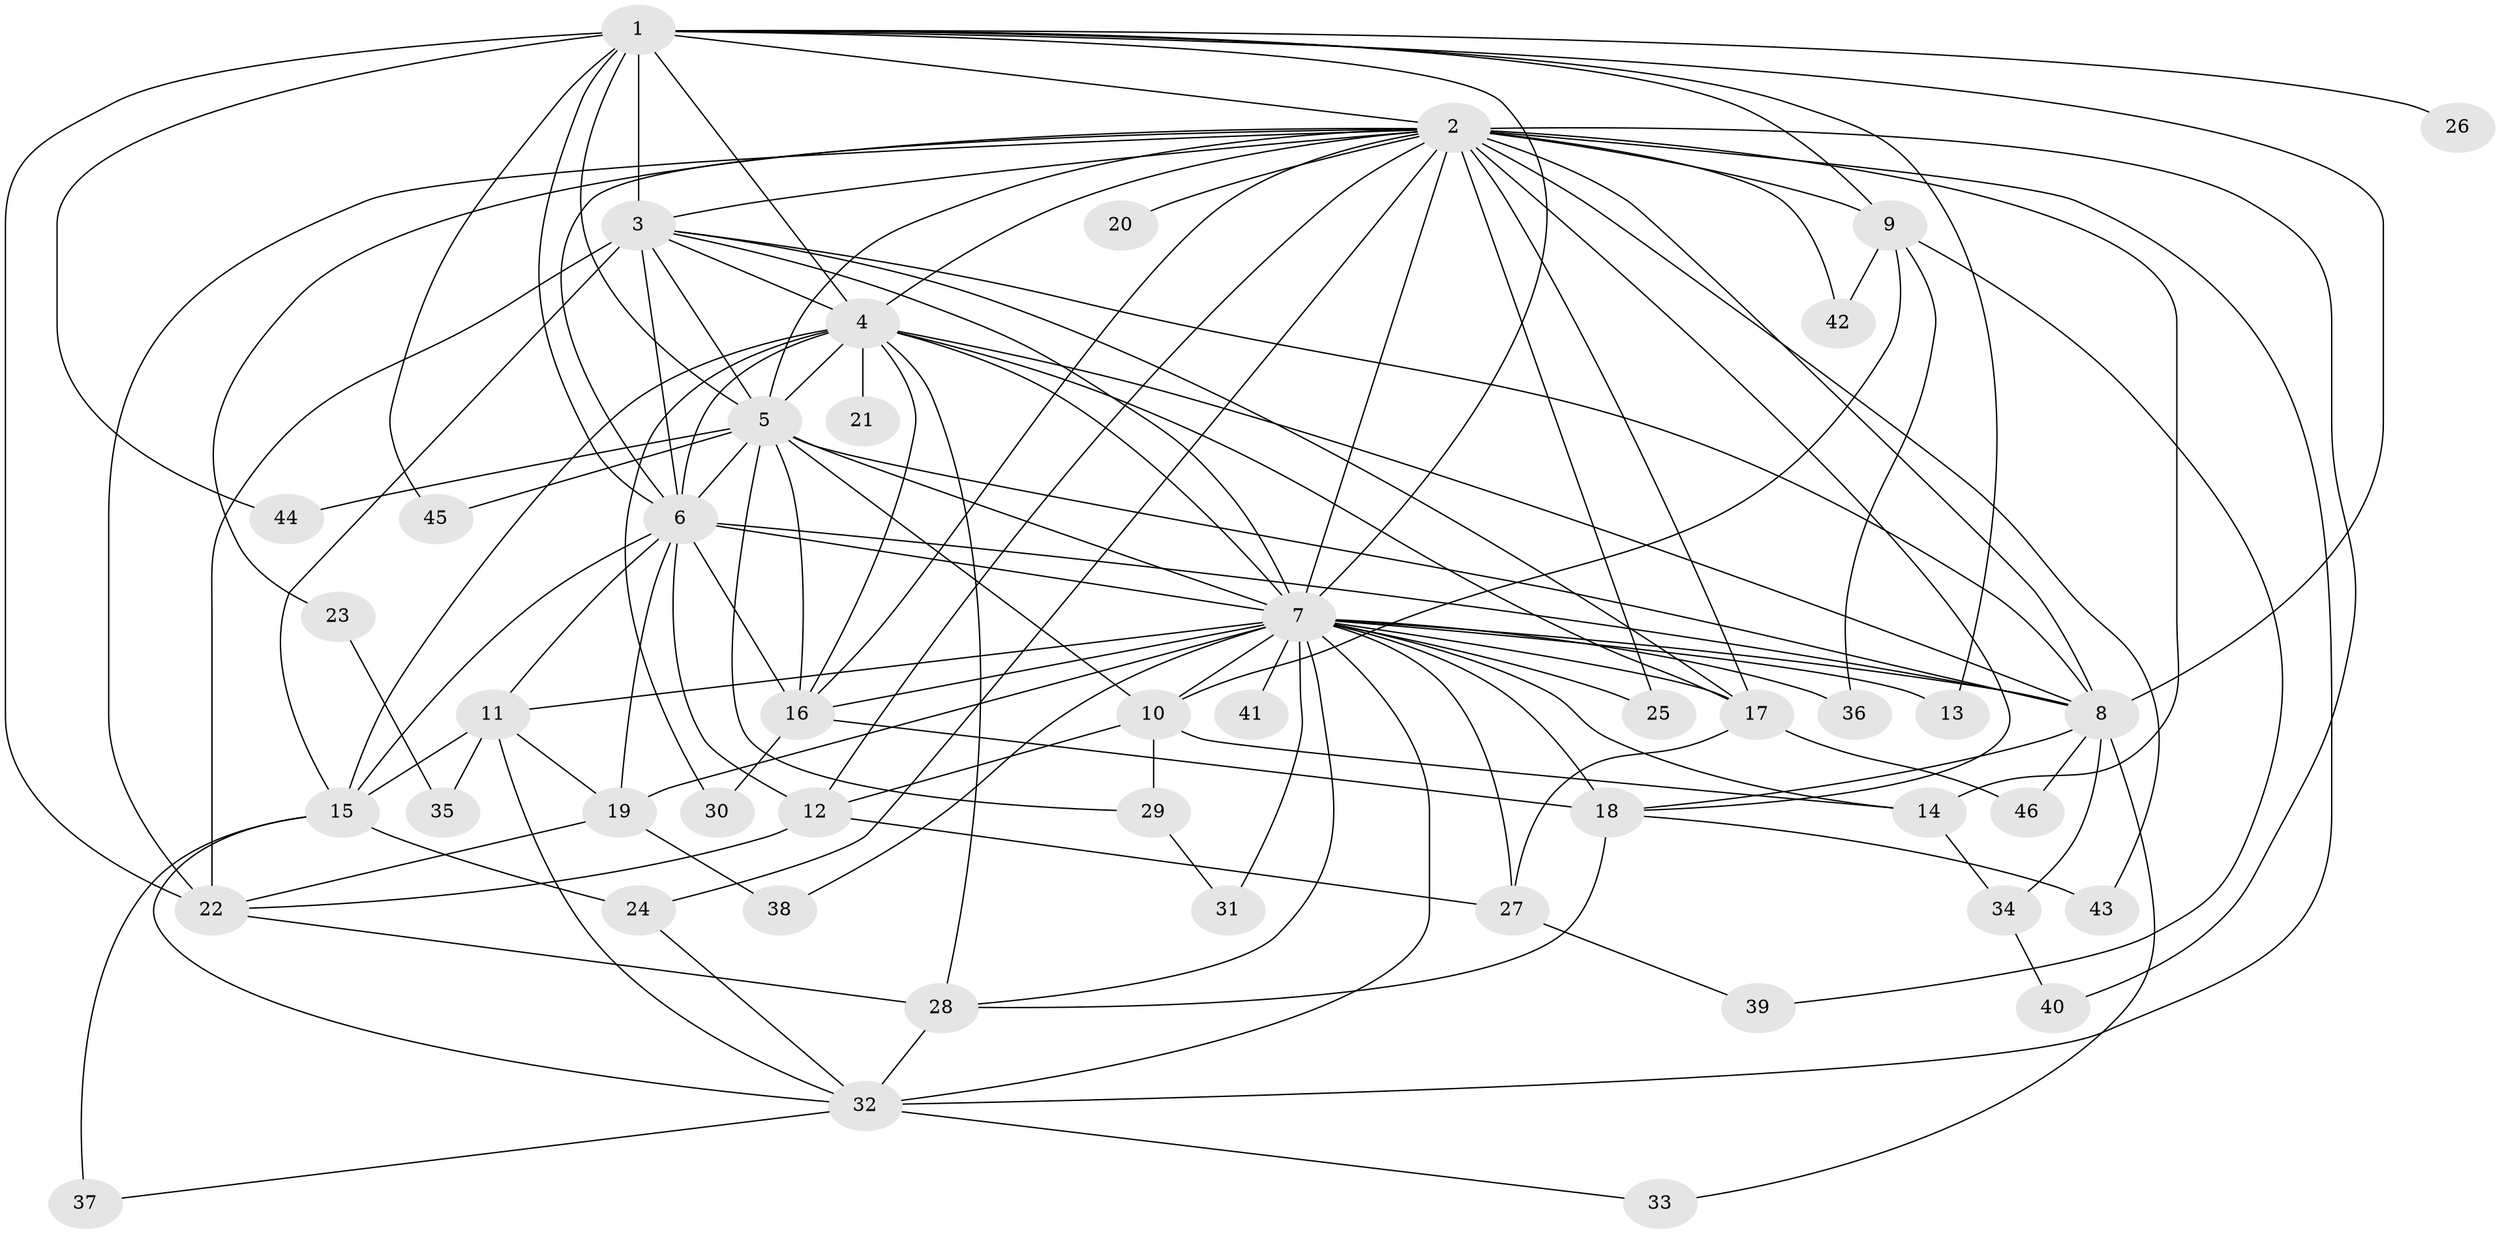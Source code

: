 // original degree distribution, {19: 0.02197802197802198, 29: 0.01098901098901099, 20: 0.01098901098901099, 17: 0.02197802197802198, 11: 0.01098901098901099, 22: 0.01098901098901099, 18: 0.01098901098901099, 15: 0.01098901098901099, 7: 0.02197802197802198, 5: 0.04395604395604396, 6: 0.02197802197802198, 2: 0.5604395604395604, 4: 0.08791208791208792, 3: 0.14285714285714285, 8: 0.01098901098901099}
// Generated by graph-tools (version 1.1) at 2025/34/03/09/25 02:34:40]
// undirected, 46 vertices, 122 edges
graph export_dot {
graph [start="1"]
  node [color=gray90,style=filled];
  1;
  2;
  3;
  4;
  5;
  6;
  7;
  8;
  9;
  10;
  11;
  12;
  13;
  14;
  15;
  16;
  17;
  18;
  19;
  20;
  21;
  22;
  23;
  24;
  25;
  26;
  27;
  28;
  29;
  30;
  31;
  32;
  33;
  34;
  35;
  36;
  37;
  38;
  39;
  40;
  41;
  42;
  43;
  44;
  45;
  46;
  1 -- 2 [weight=1.0];
  1 -- 3 [weight=2.0];
  1 -- 4 [weight=1.0];
  1 -- 5 [weight=1.0];
  1 -- 6 [weight=3.0];
  1 -- 7 [weight=2.0];
  1 -- 8 [weight=1.0];
  1 -- 9 [weight=2.0];
  1 -- 13 [weight=1.0];
  1 -- 22 [weight=2.0];
  1 -- 26 [weight=1.0];
  1 -- 44 [weight=1.0];
  1 -- 45 [weight=1.0];
  2 -- 3 [weight=1.0];
  2 -- 4 [weight=1.0];
  2 -- 5 [weight=1.0];
  2 -- 6 [weight=2.0];
  2 -- 7 [weight=3.0];
  2 -- 8 [weight=1.0];
  2 -- 9 [weight=1.0];
  2 -- 12 [weight=1.0];
  2 -- 14 [weight=2.0];
  2 -- 16 [weight=1.0];
  2 -- 17 [weight=2.0];
  2 -- 18 [weight=1.0];
  2 -- 20 [weight=1.0];
  2 -- 22 [weight=1.0];
  2 -- 23 [weight=1.0];
  2 -- 24 [weight=1.0];
  2 -- 25 [weight=1.0];
  2 -- 32 [weight=1.0];
  2 -- 40 [weight=1.0];
  2 -- 42 [weight=1.0];
  2 -- 43 [weight=1.0];
  3 -- 4 [weight=1.0];
  3 -- 5 [weight=1.0];
  3 -- 6 [weight=2.0];
  3 -- 7 [weight=3.0];
  3 -- 8 [weight=1.0];
  3 -- 15 [weight=2.0];
  3 -- 17 [weight=1.0];
  3 -- 22 [weight=6.0];
  4 -- 5 [weight=1.0];
  4 -- 6 [weight=3.0];
  4 -- 7 [weight=3.0];
  4 -- 8 [weight=1.0];
  4 -- 15 [weight=1.0];
  4 -- 16 [weight=1.0];
  4 -- 17 [weight=1.0];
  4 -- 21 [weight=1.0];
  4 -- 28 [weight=1.0];
  4 -- 30 [weight=1.0];
  5 -- 6 [weight=2.0];
  5 -- 7 [weight=2.0];
  5 -- 8 [weight=2.0];
  5 -- 10 [weight=1.0];
  5 -- 16 [weight=2.0];
  5 -- 29 [weight=1.0];
  5 -- 44 [weight=1.0];
  5 -- 45 [weight=1.0];
  6 -- 7 [weight=4.0];
  6 -- 8 [weight=3.0];
  6 -- 11 [weight=1.0];
  6 -- 12 [weight=2.0];
  6 -- 15 [weight=1.0];
  6 -- 16 [weight=1.0];
  6 -- 19 [weight=2.0];
  7 -- 8 [weight=2.0];
  7 -- 10 [weight=1.0];
  7 -- 11 [weight=1.0];
  7 -- 13 [weight=1.0];
  7 -- 14 [weight=1.0];
  7 -- 16 [weight=1.0];
  7 -- 17 [weight=1.0];
  7 -- 18 [weight=1.0];
  7 -- 19 [weight=1.0];
  7 -- 25 [weight=1.0];
  7 -- 27 [weight=1.0];
  7 -- 28 [weight=1.0];
  7 -- 31 [weight=1.0];
  7 -- 32 [weight=1.0];
  7 -- 36 [weight=1.0];
  7 -- 38 [weight=1.0];
  7 -- 41 [weight=2.0];
  8 -- 18 [weight=1.0];
  8 -- 33 [weight=1.0];
  8 -- 34 [weight=1.0];
  8 -- 46 [weight=1.0];
  9 -- 10 [weight=1.0];
  9 -- 36 [weight=1.0];
  9 -- 39 [weight=1.0];
  9 -- 42 [weight=1.0];
  10 -- 12 [weight=1.0];
  10 -- 14 [weight=1.0];
  10 -- 29 [weight=1.0];
  11 -- 15 [weight=1.0];
  11 -- 19 [weight=1.0];
  11 -- 32 [weight=1.0];
  11 -- 35 [weight=1.0];
  12 -- 22 [weight=1.0];
  12 -- 27 [weight=1.0];
  14 -- 34 [weight=1.0];
  15 -- 24 [weight=2.0];
  15 -- 32 [weight=1.0];
  15 -- 37 [weight=2.0];
  16 -- 18 [weight=5.0];
  16 -- 30 [weight=1.0];
  17 -- 27 [weight=1.0];
  17 -- 46 [weight=1.0];
  18 -- 28 [weight=1.0];
  18 -- 43 [weight=1.0];
  19 -- 22 [weight=1.0];
  19 -- 38 [weight=1.0];
  22 -- 28 [weight=1.0];
  23 -- 35 [weight=1.0];
  24 -- 32 [weight=1.0];
  27 -- 39 [weight=1.0];
  28 -- 32 [weight=1.0];
  29 -- 31 [weight=1.0];
  32 -- 33 [weight=1.0];
  32 -- 37 [weight=1.0];
  34 -- 40 [weight=1.0];
}
